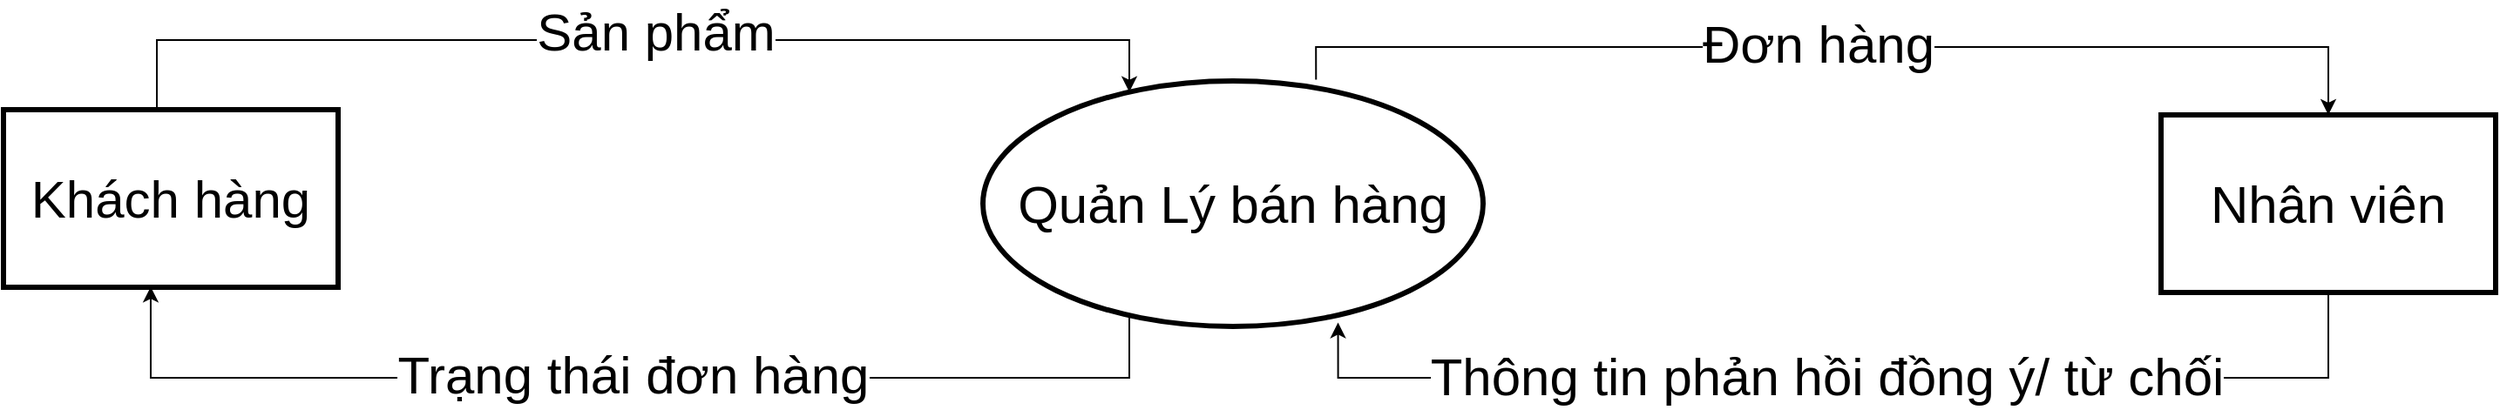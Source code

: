 <mxfile version="22.0.2" type="device">
  <diagram name="Page-1" id="DwpDbY0yAFwULguiLzjH">
    <mxGraphModel dx="2960" dy="1731" grid="0" gridSize="10" guides="1" tooltips="1" connect="1" arrows="1" fold="1" page="1" pageScale="1" pageWidth="2336" pageHeight="1654" math="0" shadow="0">
      <root>
        <mxCell id="0" />
        <mxCell id="1" parent="0" />
        <mxCell id="umID6LrwFl-bvA3IuTGB-5" style="rounded=0;orthogonalLoop=1;jettySize=auto;html=1;fontFamily=Helvetica;fontSize=30;fontColor=default;exitX=0.5;exitY=0;exitDx=0;exitDy=0;edgeStyle=orthogonalEdgeStyle;" edge="1" parent="1" source="umID6LrwFl-bvA3IuTGB-1" target="umID6LrwFl-bvA3IuTGB-3">
          <mxGeometry relative="1" as="geometry">
            <mxPoint x="526" y="656.5" as="sourcePoint" />
            <mxPoint x="1140.5" y="637" as="targetPoint" />
            <Array as="points">
              <mxPoint x="534" y="676" />
              <mxPoint x="526" y="676" />
              <mxPoint x="526" y="633" />
              <mxPoint x="1084" y="633" />
            </Array>
          </mxGeometry>
        </mxCell>
        <mxCell id="umID6LrwFl-bvA3IuTGB-18" value="Sản phẩm" style="edgeLabel;html=1;align=center;verticalAlign=middle;resizable=0;points=[];fontSize=30;fontFamily=Helvetica;fontColor=default;" vertex="1" connectable="0" parent="umID6LrwFl-bvA3IuTGB-5">
          <mxGeometry x="0.062" y="5" relative="1" as="geometry">
            <mxPoint x="-1" as="offset" />
          </mxGeometry>
        </mxCell>
        <mxCell id="umID6LrwFl-bvA3IuTGB-1" value="Khách hàng" style="html=1;dashed=0;whiteSpace=wrap;fontSize=30;strokeWidth=3;" vertex="1" parent="1">
          <mxGeometry x="438" y="673" width="192" height="102" as="geometry" />
        </mxCell>
        <mxCell id="umID6LrwFl-bvA3IuTGB-2" value="Nhân viên" style="html=1;dashed=0;whiteSpace=wrap;fontSize=30;strokeWidth=3;" vertex="1" parent="1">
          <mxGeometry x="1676" y="676" width="192" height="102" as="geometry" />
        </mxCell>
        <mxCell id="umID6LrwFl-bvA3IuTGB-7" style="rounded=0;orthogonalLoop=1;jettySize=auto;html=1;entryX=0.5;entryY=0;entryDx=0;entryDy=0;fontFamily=Helvetica;fontSize=30;fontColor=default;edgeStyle=orthogonalEdgeStyle;exitX=0.666;exitY=-0.005;exitDx=0;exitDy=0;exitPerimeter=0;" edge="1" parent="1" source="umID6LrwFl-bvA3IuTGB-3" target="umID6LrwFl-bvA3IuTGB-2">
          <mxGeometry relative="1" as="geometry">
            <Array as="points">
              <mxPoint x="1191" y="637" />
              <mxPoint x="1772" y="637" />
            </Array>
          </mxGeometry>
        </mxCell>
        <mxCell id="umID6LrwFl-bvA3IuTGB-17" value="Đơn hàng" style="edgeLabel;html=1;align=center;verticalAlign=middle;resizable=0;points=[];fontSize=30;fontFamily=Helvetica;fontColor=default;" vertex="1" connectable="0" parent="umID6LrwFl-bvA3IuTGB-7">
          <mxGeometry x="-0.045" y="2" relative="1" as="geometry">
            <mxPoint x="1" as="offset" />
          </mxGeometry>
        </mxCell>
        <mxCell id="umID6LrwFl-bvA3IuTGB-3" value="Quản Lý bán hàng" style="shape=ellipse;html=1;dashed=0;whiteSpace=wrap;perimeter=ellipsePerimeter;strokeColor=default;strokeWidth=3;align=center;verticalAlign=middle;fontFamily=Helvetica;fontSize=30;fontColor=default;fillColor=default;" vertex="1" parent="1">
          <mxGeometry x="1000" y="656.5" width="287" height="141" as="geometry" />
        </mxCell>
        <mxCell id="umID6LrwFl-bvA3IuTGB-13" style="edgeStyle=orthogonalEdgeStyle;rounded=0;orthogonalLoop=1;jettySize=auto;html=1;entryX=0.71;entryY=0.984;entryDx=0;entryDy=0;entryPerimeter=0;fontFamily=Helvetica;fontSize=30;fontColor=default;exitX=0.5;exitY=1;exitDx=0;exitDy=0;" edge="1" parent="1" source="umID6LrwFl-bvA3IuTGB-2" target="umID6LrwFl-bvA3IuTGB-3">
          <mxGeometry relative="1" as="geometry">
            <Array as="points">
              <mxPoint x="1772" y="827" />
              <mxPoint x="1204" y="827" />
            </Array>
          </mxGeometry>
        </mxCell>
        <mxCell id="umID6LrwFl-bvA3IuTGB-15" value="Thông tin phản hồi đồng ý/ từ chối" style="edgeLabel;html=1;align=center;verticalAlign=middle;resizable=0;points=[];fontSize=30;fontFamily=Helvetica;fontColor=default;" vertex="1" connectable="0" parent="umID6LrwFl-bvA3IuTGB-13">
          <mxGeometry x="0.038" y="-1" relative="1" as="geometry">
            <mxPoint as="offset" />
          </mxGeometry>
        </mxCell>
        <mxCell id="umID6LrwFl-bvA3IuTGB-21" style="edgeStyle=orthogonalEdgeStyle;rounded=0;orthogonalLoop=1;jettySize=auto;html=1;entryX=0.44;entryY=0.997;entryDx=0;entryDy=0;entryPerimeter=0;fontFamily=Helvetica;fontSize=30;fontColor=default;" edge="1" parent="1" source="umID6LrwFl-bvA3IuTGB-3" target="umID6LrwFl-bvA3IuTGB-1">
          <mxGeometry relative="1" as="geometry">
            <Array as="points">
              <mxPoint x="1084" y="827" />
              <mxPoint x="523" y="827" />
            </Array>
          </mxGeometry>
        </mxCell>
        <mxCell id="umID6LrwFl-bvA3IuTGB-22" value="Trạng thái đơn hàng" style="edgeLabel;html=1;align=center;verticalAlign=middle;resizable=0;points=[];fontSize=30;fontFamily=Helvetica;fontColor=default;" vertex="1" connectable="0" parent="umID6LrwFl-bvA3IuTGB-21">
          <mxGeometry x="0.18" y="-1" relative="1" as="geometry">
            <mxPoint x="62" y="-1" as="offset" />
          </mxGeometry>
        </mxCell>
      </root>
    </mxGraphModel>
  </diagram>
</mxfile>
